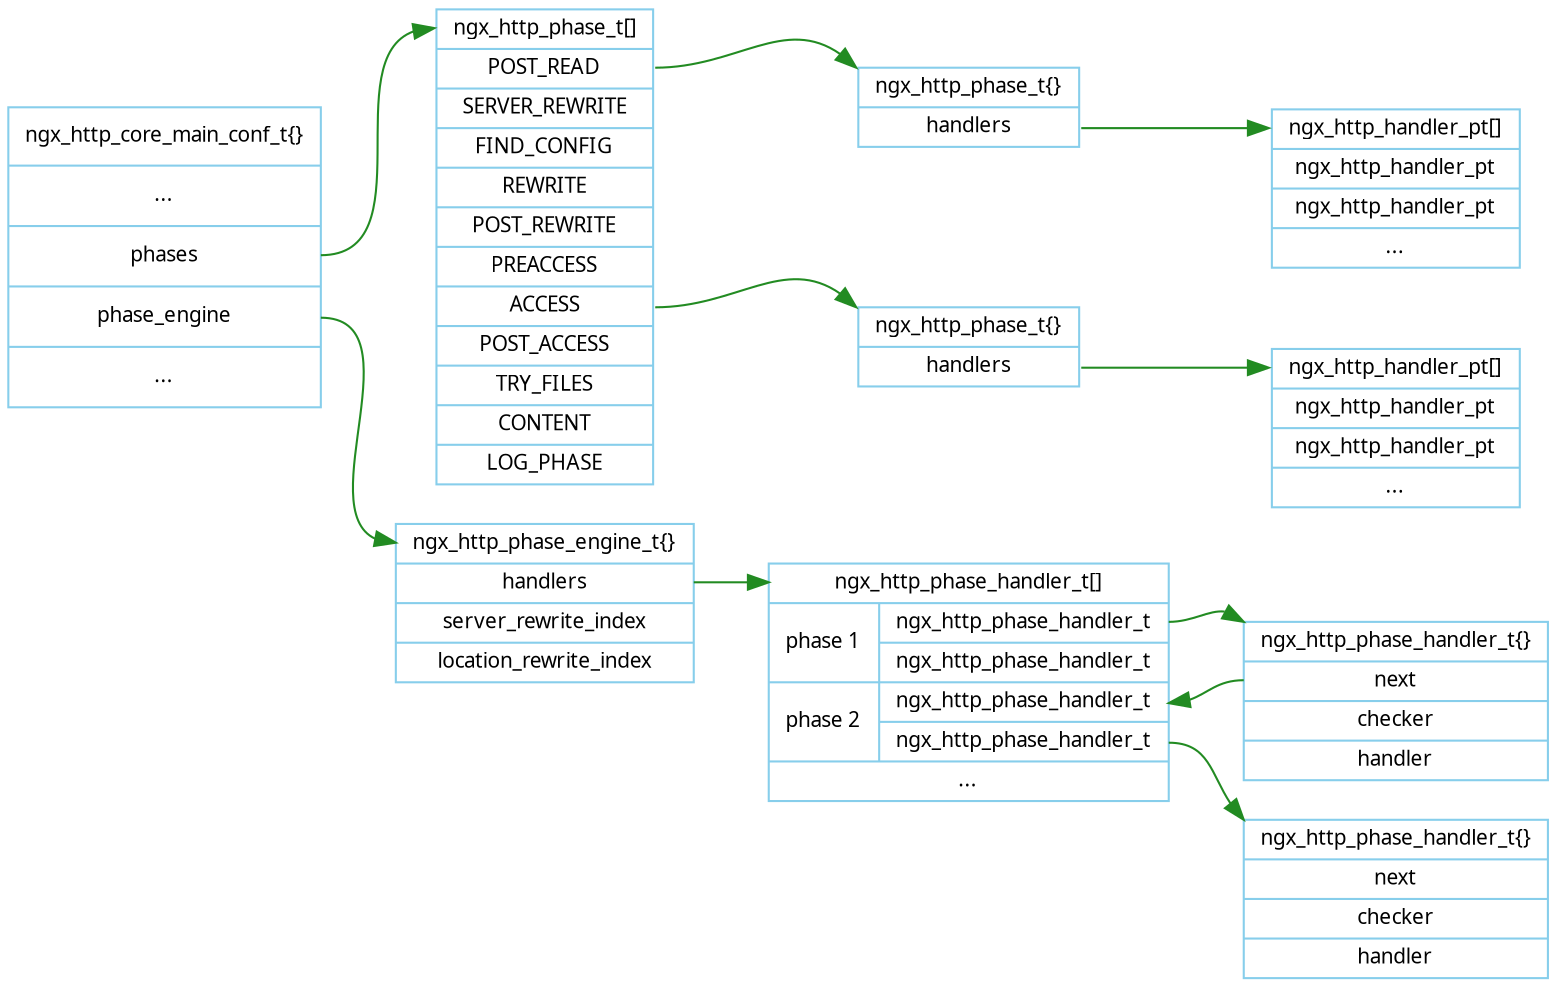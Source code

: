 digraph ngx_array {
   rankdir=LR;
   node [shape=record, color=skyblue, fontname="Verdana", fontsize=10];
   edge [color=forestgreen, fontname="Verdana", fontsize=10];

   ngx_http_core_main_conf_t [label="ngx_http_core_main_conf_t\{\}|...|<phases>phases|<phase_engine>phase_engine|...", height=2];
   ngx_http_phase_t_array [label="<head>ngx_http_phase_t\[\]|<n1>POST_READ|<n2>SERVER_REWRITE|FIND_CONFIG|REWRITE|POST_REWRITE|<n6>PREACCESS|<n7>ACCESS|POST_ACCESS|TRY_FILES|CONTENT|LOG_PHASE"];
   ngx_http_phase_t_1 [label="<head>ngx_http_phase_t\{\}|<handlers>handlers"];
   ngx_http_handler_pt_array_1 [label="<head>ngx_http_handler_pt\[\]|<n1>ngx_http_handler_pt|<n2>ngx_http_handler_pt|..."];
   ngx_http_phase_t_2 [label="<head>ngx_http_phase_t\{\}|<handlers>handlers"];
   ngx_http_handler_pt_array_2 [label="<head>ngx_http_handler_pt\[\]|<n1>ngx_http_handler_pt|<n2>ngx_http_handler_pt|..."];

   ngx_http_phase_engine_t [label="<head>ngx_http_phase_engine_t\{\}|<handlers>handlers|server_rewrite_index|location_rewrite_index"];
   ngx_http_phase_handler_t_array [label="<head>ngx_http_phase_handler_t\[\]|{phase 1|{<n1>ngx_http_phase_handler_t|<n2>ngx_http_phase_handler_t}}|{phase 2|{<n3>ngx_http_phase_handler_t|<n4>ngx_http_phase_handler_t}}|..."];
   ngx_http_phase_handler_t_1 [label="<head>ngx_http_phase_handler_t\{\}|<next>next|checker|handler"];
   ngx_http_phase_handler_t_2 [label="<head>ngx_http_phase_handler_t\{\}|<next>next|checker|handler"];

   ngx_http_core_main_conf_t:phases -> ngx_http_phase_t_array:head;
   ngx_http_phase_t_array:n1 -> ngx_http_phase_t_1:head:nw;
   ngx_http_phase_t_1:handlers -> ngx_http_handler_pt_array_1:head;
   ngx_http_phase_t_array:n7 -> ngx_http_phase_t_2:head:nw;
   ngx_http_phase_t_2:handlers -> ngx_http_handler_pt_array_2:head;

   ngx_http_core_main_conf_t:phase_engine -> ngx_http_phase_engine_t:head;
   ngx_http_phase_engine_t:handlers -> ngx_http_phase_handler_t_array:head;
   ngx_http_phase_handler_t_array:n1 -> ngx_http_phase_handler_t_1:head:nw;
   ngx_http_phase_handler_t_array:n4 -> ngx_http_phase_handler_t_2:head:nw;
   ngx_http_phase_handler_t_1:next -> ngx_http_phase_handler_t_array:n3;

}